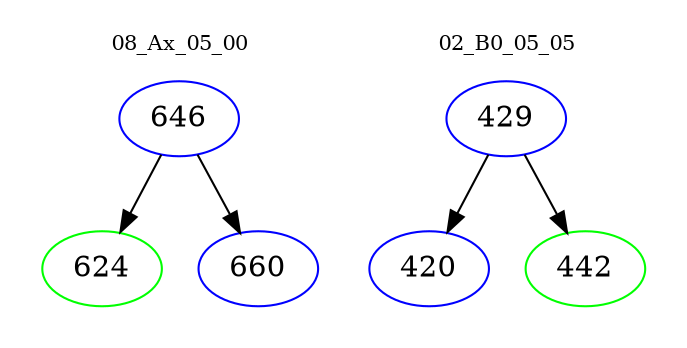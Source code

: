 digraph{
subgraph cluster_0 {
color = white
label = "08_Ax_05_00";
fontsize=10;
T0_646 [label="646", color="blue"]
T0_646 -> T0_624 [color="black"]
T0_624 [label="624", color="green"]
T0_646 -> T0_660 [color="black"]
T0_660 [label="660", color="blue"]
}
subgraph cluster_1 {
color = white
label = "02_B0_05_05";
fontsize=10;
T1_429 [label="429", color="blue"]
T1_429 -> T1_420 [color="black"]
T1_420 [label="420", color="blue"]
T1_429 -> T1_442 [color="black"]
T1_442 [label="442", color="green"]
}
}
